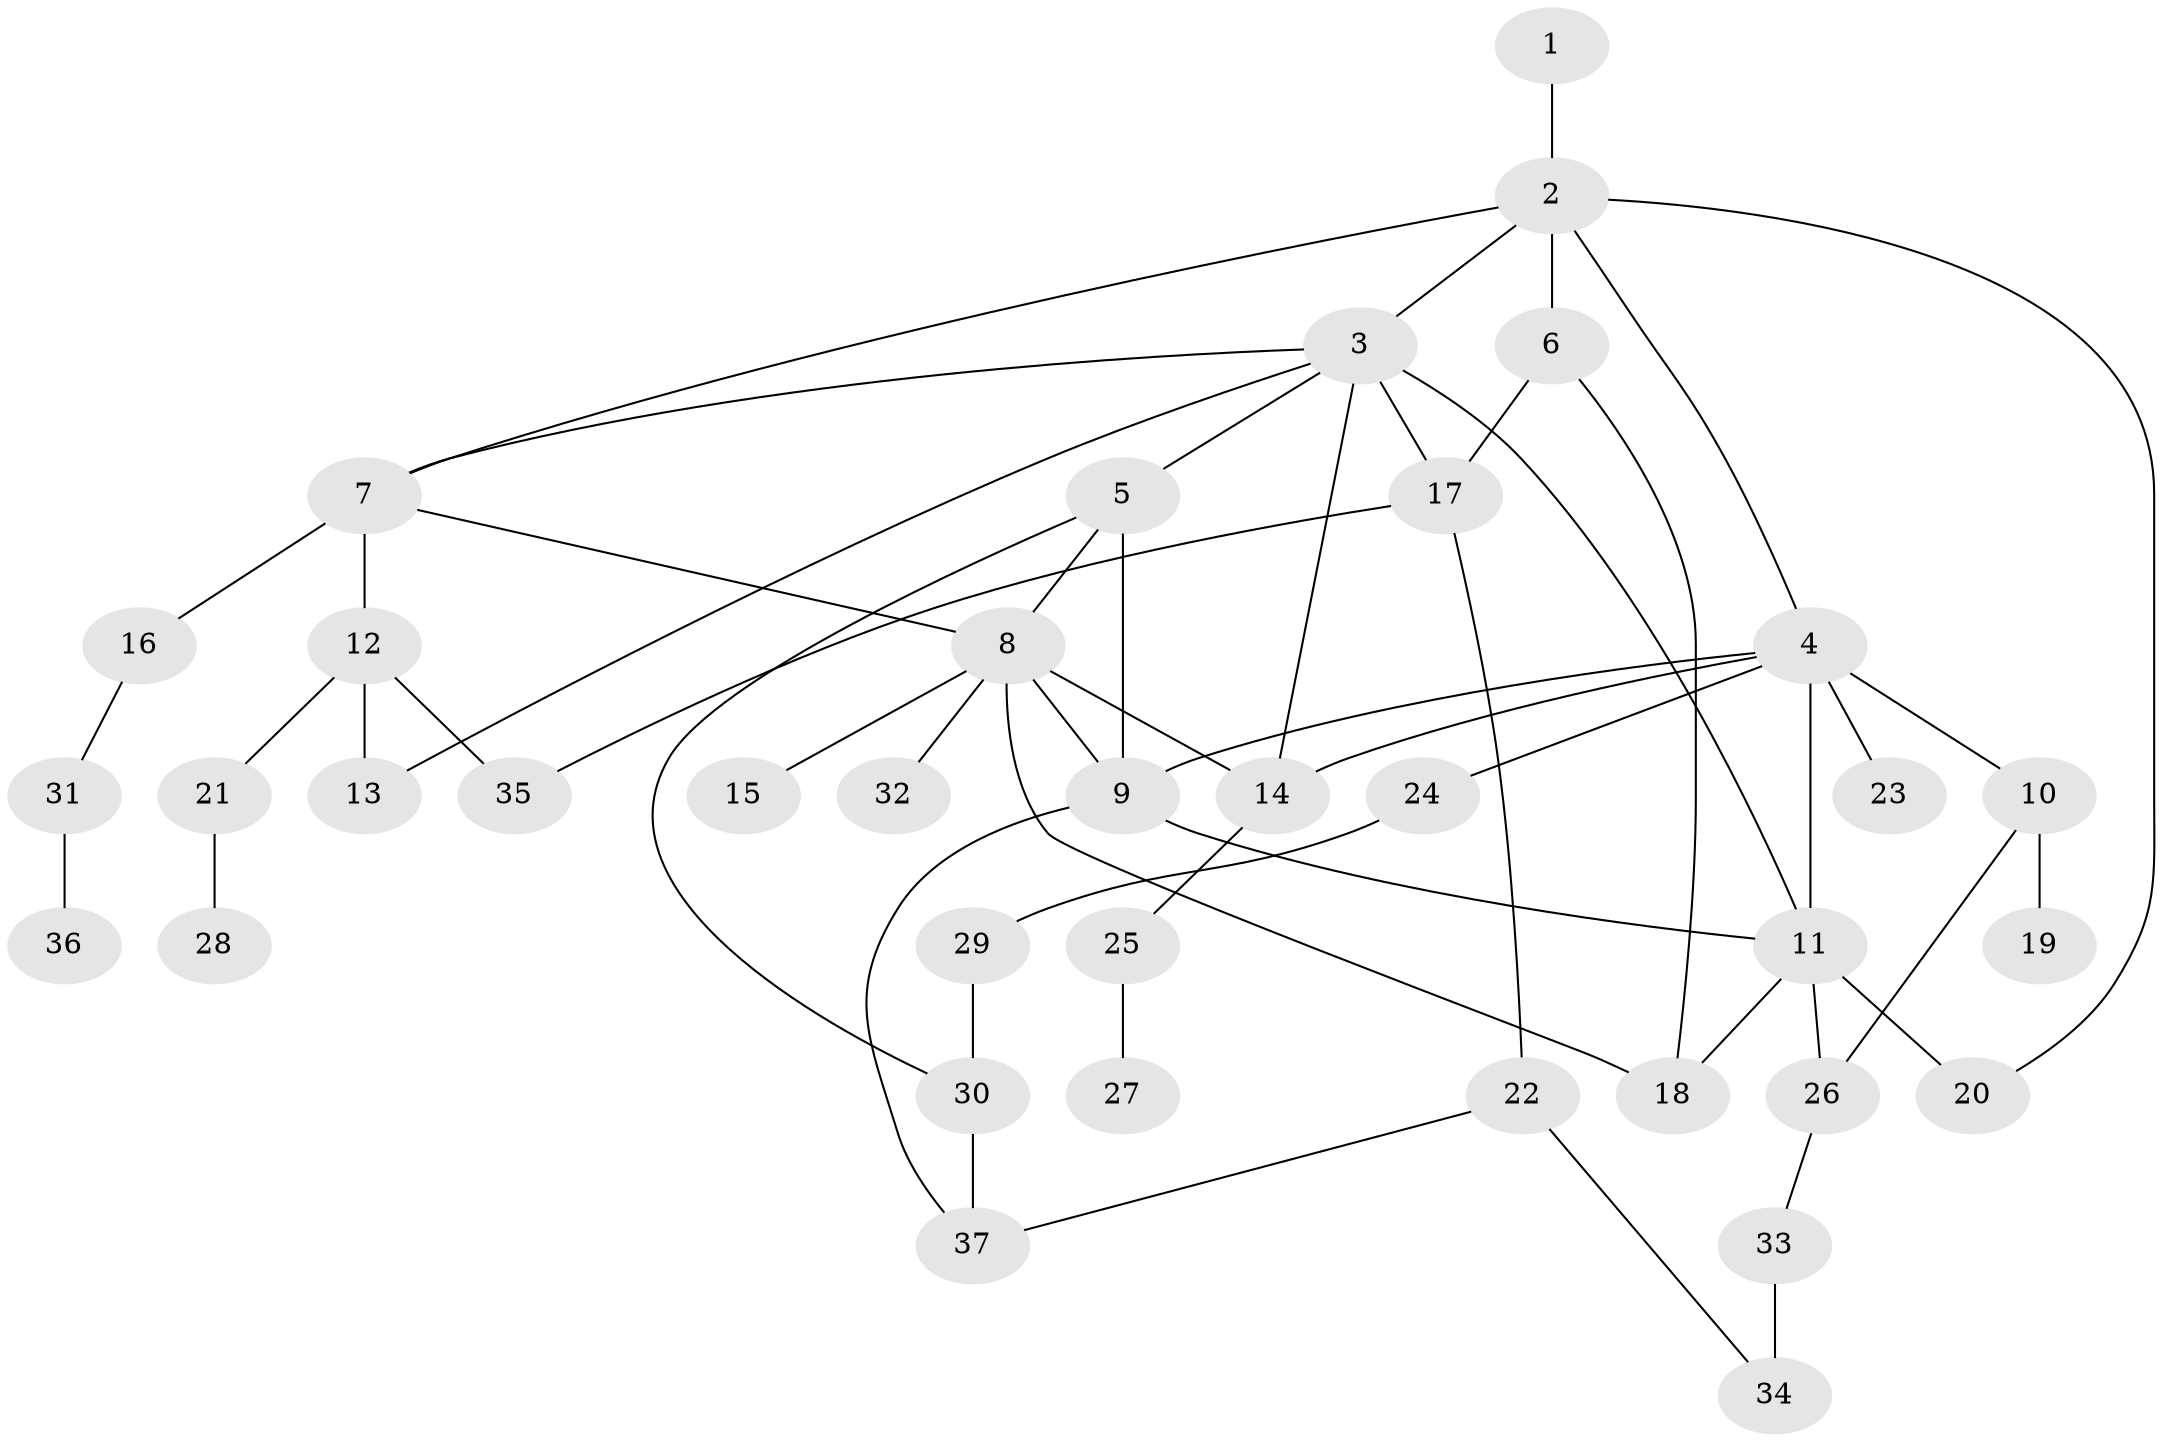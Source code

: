 // original degree distribution, {3: 0.18699186991869918, 6: 0.016260162601626018, 7: 0.016260162601626018, 4: 0.08943089430894309, 5: 0.056910569105691054, 9: 0.008130081300813009, 2: 0.3089430894308943, 1: 0.3170731707317073}
// Generated by graph-tools (version 1.1) at 2025/48/03/04/25 22:48:37]
// undirected, 37 vertices, 55 edges
graph export_dot {
  node [color=gray90,style=filled];
  1;
  2;
  3;
  4;
  5;
  6;
  7;
  8;
  9;
  10;
  11;
  12;
  13;
  14;
  15;
  16;
  17;
  18;
  19;
  20;
  21;
  22;
  23;
  24;
  25;
  26;
  27;
  28;
  29;
  30;
  31;
  32;
  33;
  34;
  35;
  36;
  37;
  1 -- 2 [weight=1.0];
  2 -- 3 [weight=2.0];
  2 -- 4 [weight=1.0];
  2 -- 6 [weight=3.0];
  2 -- 7 [weight=1.0];
  2 -- 20 [weight=1.0];
  3 -- 5 [weight=1.0];
  3 -- 7 [weight=1.0];
  3 -- 11 [weight=1.0];
  3 -- 13 [weight=1.0];
  3 -- 14 [weight=1.0];
  3 -- 17 [weight=1.0];
  4 -- 9 [weight=1.0];
  4 -- 10 [weight=1.0];
  4 -- 11 [weight=1.0];
  4 -- 14 [weight=1.0];
  4 -- 23 [weight=1.0];
  4 -- 24 [weight=1.0];
  5 -- 8 [weight=1.0];
  5 -- 9 [weight=2.0];
  5 -- 30 [weight=1.0];
  6 -- 17 [weight=1.0];
  6 -- 18 [weight=2.0];
  7 -- 8 [weight=1.0];
  7 -- 12 [weight=1.0];
  7 -- 16 [weight=1.0];
  8 -- 9 [weight=1.0];
  8 -- 14 [weight=1.0];
  8 -- 15 [weight=1.0];
  8 -- 18 [weight=1.0];
  8 -- 32 [weight=1.0];
  9 -- 11 [weight=1.0];
  9 -- 37 [weight=1.0];
  10 -- 19 [weight=1.0];
  10 -- 26 [weight=1.0];
  11 -- 18 [weight=1.0];
  11 -- 20 [weight=3.0];
  11 -- 26 [weight=1.0];
  12 -- 13 [weight=2.0];
  12 -- 21 [weight=1.0];
  12 -- 35 [weight=1.0];
  14 -- 25 [weight=1.0];
  16 -- 31 [weight=1.0];
  17 -- 22 [weight=1.0];
  17 -- 35 [weight=1.0];
  21 -- 28 [weight=1.0];
  22 -- 34 [weight=1.0];
  22 -- 37 [weight=1.0];
  24 -- 29 [weight=1.0];
  25 -- 27 [weight=1.0];
  26 -- 33 [weight=1.0];
  29 -- 30 [weight=1.0];
  30 -- 37 [weight=1.0];
  31 -- 36 [weight=1.0];
  33 -- 34 [weight=2.0];
}
